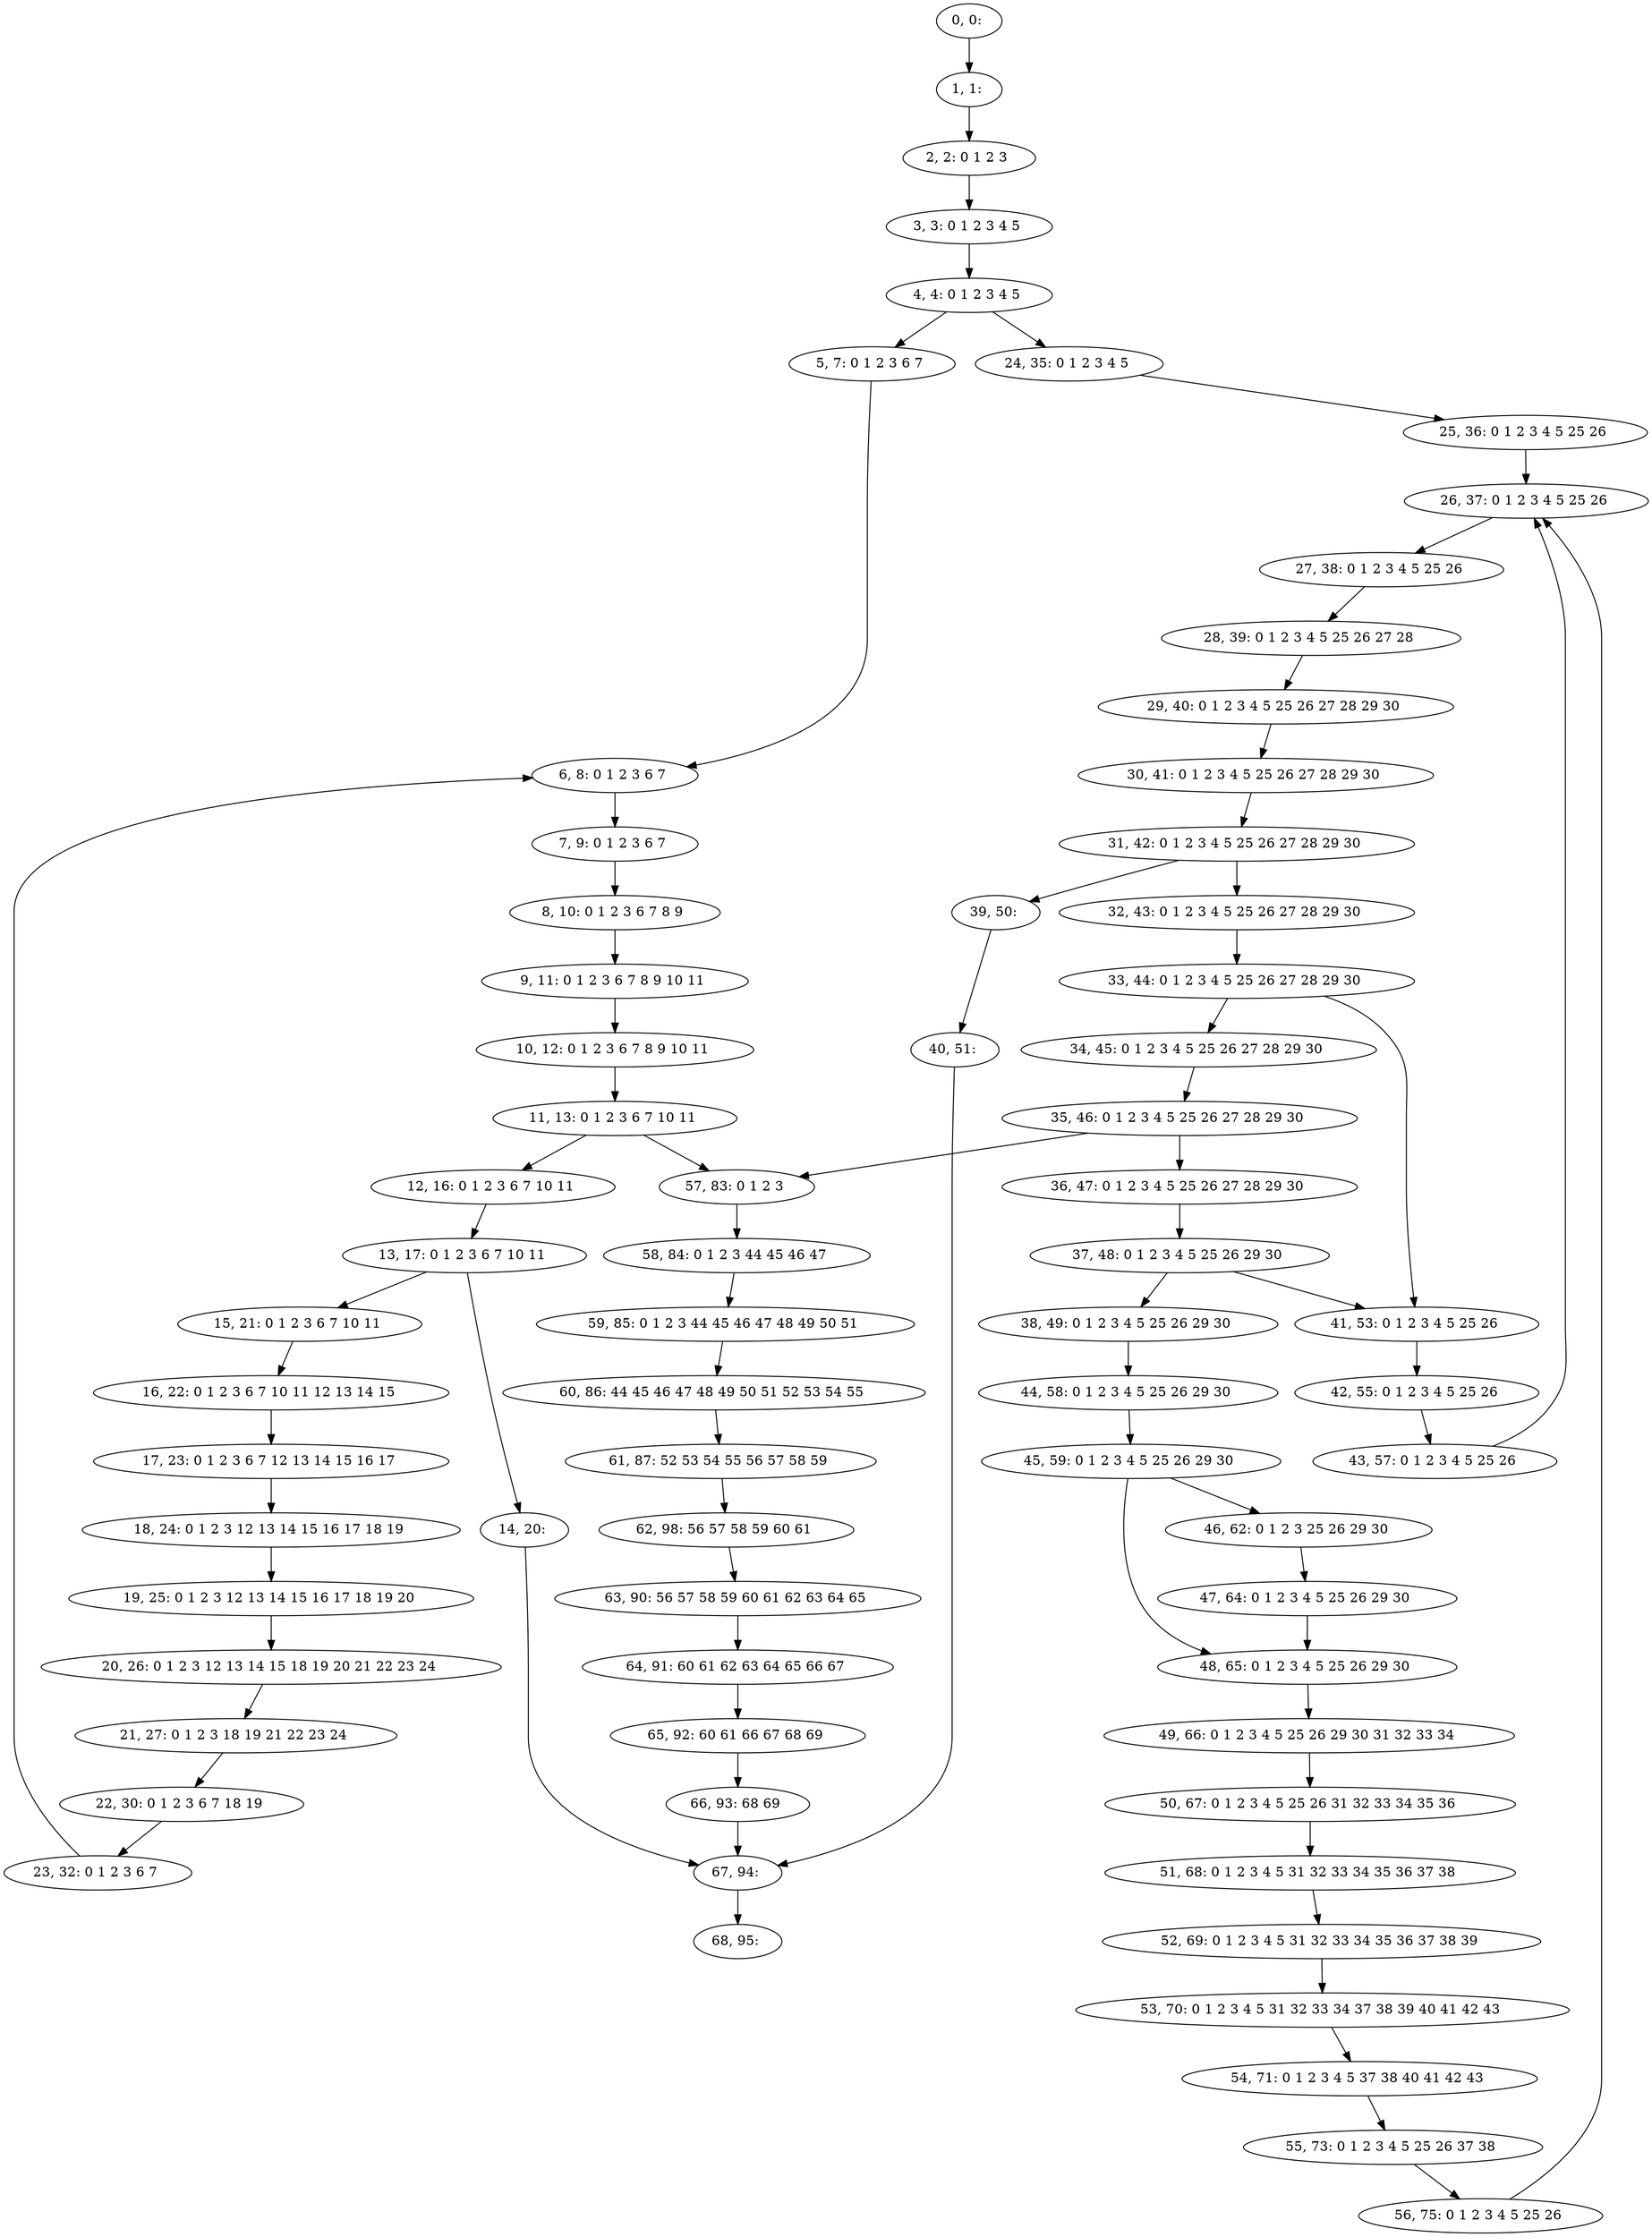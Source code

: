 digraph G {
0[label="0, 0: "];
1[label="1, 1: "];
2[label="2, 2: 0 1 2 3 "];
3[label="3, 3: 0 1 2 3 4 5 "];
4[label="4, 4: 0 1 2 3 4 5 "];
5[label="5, 7: 0 1 2 3 6 7 "];
6[label="6, 8: 0 1 2 3 6 7 "];
7[label="7, 9: 0 1 2 3 6 7 "];
8[label="8, 10: 0 1 2 3 6 7 8 9 "];
9[label="9, 11: 0 1 2 3 6 7 8 9 10 11 "];
10[label="10, 12: 0 1 2 3 6 7 8 9 10 11 "];
11[label="11, 13: 0 1 2 3 6 7 10 11 "];
12[label="12, 16: 0 1 2 3 6 7 10 11 "];
13[label="13, 17: 0 1 2 3 6 7 10 11 "];
14[label="14, 20: "];
15[label="15, 21: 0 1 2 3 6 7 10 11 "];
16[label="16, 22: 0 1 2 3 6 7 10 11 12 13 14 15 "];
17[label="17, 23: 0 1 2 3 6 7 12 13 14 15 16 17 "];
18[label="18, 24: 0 1 2 3 12 13 14 15 16 17 18 19 "];
19[label="19, 25: 0 1 2 3 12 13 14 15 16 17 18 19 20 "];
20[label="20, 26: 0 1 2 3 12 13 14 15 18 19 20 21 22 23 24 "];
21[label="21, 27: 0 1 2 3 18 19 21 22 23 24 "];
22[label="22, 30: 0 1 2 3 6 7 18 19 "];
23[label="23, 32: 0 1 2 3 6 7 "];
24[label="24, 35: 0 1 2 3 4 5 "];
25[label="25, 36: 0 1 2 3 4 5 25 26 "];
26[label="26, 37: 0 1 2 3 4 5 25 26 "];
27[label="27, 38: 0 1 2 3 4 5 25 26 "];
28[label="28, 39: 0 1 2 3 4 5 25 26 27 28 "];
29[label="29, 40: 0 1 2 3 4 5 25 26 27 28 29 30 "];
30[label="30, 41: 0 1 2 3 4 5 25 26 27 28 29 30 "];
31[label="31, 42: 0 1 2 3 4 5 25 26 27 28 29 30 "];
32[label="32, 43: 0 1 2 3 4 5 25 26 27 28 29 30 "];
33[label="33, 44: 0 1 2 3 4 5 25 26 27 28 29 30 "];
34[label="34, 45: 0 1 2 3 4 5 25 26 27 28 29 30 "];
35[label="35, 46: 0 1 2 3 4 5 25 26 27 28 29 30 "];
36[label="36, 47: 0 1 2 3 4 5 25 26 27 28 29 30 "];
37[label="37, 48: 0 1 2 3 4 5 25 26 29 30 "];
38[label="38, 49: 0 1 2 3 4 5 25 26 29 30 "];
39[label="39, 50: "];
40[label="40, 51: "];
41[label="41, 53: 0 1 2 3 4 5 25 26 "];
42[label="42, 55: 0 1 2 3 4 5 25 26 "];
43[label="43, 57: 0 1 2 3 4 5 25 26 "];
44[label="44, 58: 0 1 2 3 4 5 25 26 29 30 "];
45[label="45, 59: 0 1 2 3 4 5 25 26 29 30 "];
46[label="46, 62: 0 1 2 3 25 26 29 30 "];
47[label="47, 64: 0 1 2 3 4 5 25 26 29 30 "];
48[label="48, 65: 0 1 2 3 4 5 25 26 29 30 "];
49[label="49, 66: 0 1 2 3 4 5 25 26 29 30 31 32 33 34 "];
50[label="50, 67: 0 1 2 3 4 5 25 26 31 32 33 34 35 36 "];
51[label="51, 68: 0 1 2 3 4 5 31 32 33 34 35 36 37 38 "];
52[label="52, 69: 0 1 2 3 4 5 31 32 33 34 35 36 37 38 39 "];
53[label="53, 70: 0 1 2 3 4 5 31 32 33 34 37 38 39 40 41 42 43 "];
54[label="54, 71: 0 1 2 3 4 5 37 38 40 41 42 43 "];
55[label="55, 73: 0 1 2 3 4 5 25 26 37 38 "];
56[label="56, 75: 0 1 2 3 4 5 25 26 "];
57[label="57, 83: 0 1 2 3 "];
58[label="58, 84: 0 1 2 3 44 45 46 47 "];
59[label="59, 85: 0 1 2 3 44 45 46 47 48 49 50 51 "];
60[label="60, 86: 44 45 46 47 48 49 50 51 52 53 54 55 "];
61[label="61, 87: 52 53 54 55 56 57 58 59 "];
62[label="62, 98: 56 57 58 59 60 61 "];
63[label="63, 90: 56 57 58 59 60 61 62 63 64 65 "];
64[label="64, 91: 60 61 62 63 64 65 66 67 "];
65[label="65, 92: 60 61 66 67 68 69 "];
66[label="66, 93: 68 69 "];
67[label="67, 94: "];
68[label="68, 95: "];
0->1 ;
1->2 ;
2->3 ;
3->4 ;
4->5 ;
4->24 ;
5->6 ;
6->7 ;
7->8 ;
8->9 ;
9->10 ;
10->11 ;
11->12 ;
11->57 ;
12->13 ;
13->14 ;
13->15 ;
14->67 ;
15->16 ;
16->17 ;
17->18 ;
18->19 ;
19->20 ;
20->21 ;
21->22 ;
22->23 ;
23->6 ;
24->25 ;
25->26 ;
26->27 ;
27->28 ;
28->29 ;
29->30 ;
30->31 ;
31->32 ;
31->39 ;
32->33 ;
33->34 ;
33->41 ;
34->35 ;
35->36 ;
35->57 ;
36->37 ;
37->38 ;
37->41 ;
38->44 ;
39->40 ;
40->67 ;
41->42 ;
42->43 ;
43->26 ;
44->45 ;
45->46 ;
45->48 ;
46->47 ;
47->48 ;
48->49 ;
49->50 ;
50->51 ;
51->52 ;
52->53 ;
53->54 ;
54->55 ;
55->56 ;
56->26 ;
57->58 ;
58->59 ;
59->60 ;
60->61 ;
61->62 ;
62->63 ;
63->64 ;
64->65 ;
65->66 ;
66->67 ;
67->68 ;
}
